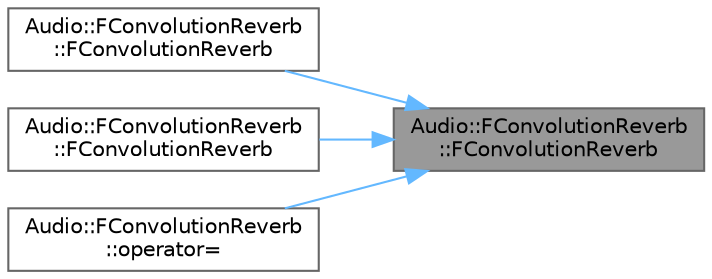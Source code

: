 digraph "Audio::FConvolutionReverb::FConvolutionReverb"
{
 // INTERACTIVE_SVG=YES
 // LATEX_PDF_SIZE
  bgcolor="transparent";
  edge [fontname=Helvetica,fontsize=10,labelfontname=Helvetica,labelfontsize=10];
  node [fontname=Helvetica,fontsize=10,shape=box,height=0.2,width=0.4];
  rankdir="RL";
  Node1 [id="Node000001",label="Audio::FConvolutionReverb\l::FConvolutionReverb",height=0.2,width=0.4,color="gray40", fillcolor="grey60", style="filled", fontcolor="black",tooltip=" "];
  Node1 -> Node2 [id="edge1_Node000001_Node000002",dir="back",color="steelblue1",style="solid",tooltip=" "];
  Node2 [id="Node000002",label="Audio::FConvolutionReverb\l::FConvolutionReverb",height=0.2,width=0.4,color="grey40", fillcolor="white", style="filled",URL="$d2/d92/classAudio_1_1FConvolutionReverb.html#aa94183248faf484a4a78508ef9317729",tooltip=" "];
  Node1 -> Node3 [id="edge2_Node000001_Node000003",dir="back",color="steelblue1",style="solid",tooltip=" "];
  Node3 [id="Node000003",label="Audio::FConvolutionReverb\l::FConvolutionReverb",height=0.2,width=0.4,color="grey40", fillcolor="white", style="filled",URL="$d2/d92/classAudio_1_1FConvolutionReverb.html#a4789d151e9cb0c63eadff4031db84fa9",tooltip=" "];
  Node1 -> Node4 [id="edge3_Node000001_Node000004",dir="back",color="steelblue1",style="solid",tooltip=" "];
  Node4 [id="Node000004",label="Audio::FConvolutionReverb\l::operator=",height=0.2,width=0.4,color="grey40", fillcolor="white", style="filled",URL="$d2/d92/classAudio_1_1FConvolutionReverb.html#a43fd2eaf302409672637288cd14d7630",tooltip=" "];
}
